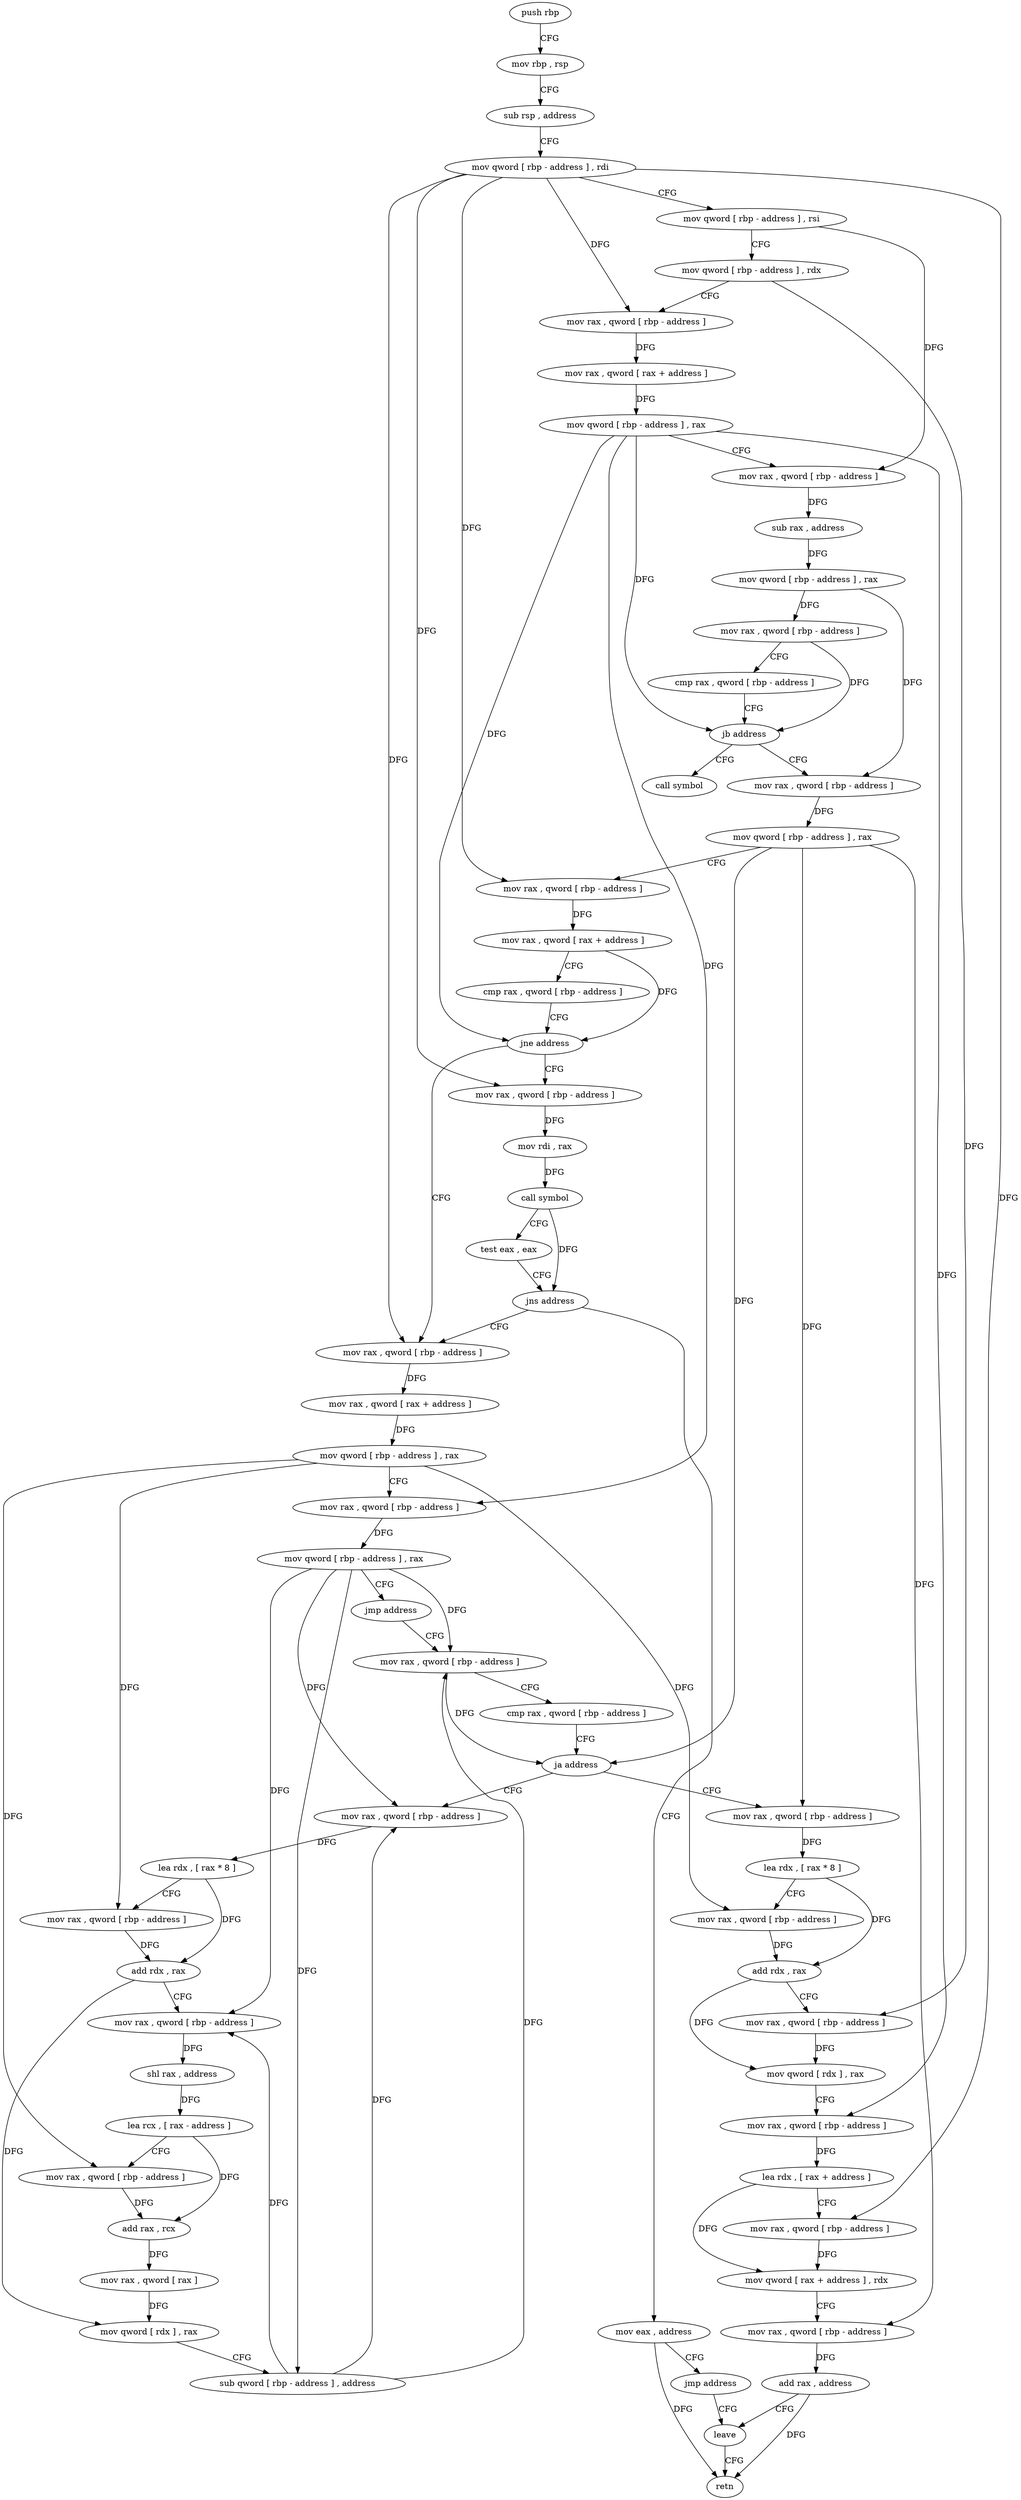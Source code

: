 digraph "func" {
"193465" [label = "push rbp" ]
"193466" [label = "mov rbp , rsp" ]
"193469" [label = "sub rsp , address" ]
"193473" [label = "mov qword [ rbp - address ] , rdi" ]
"193477" [label = "mov qword [ rbp - address ] , rsi" ]
"193481" [label = "mov qword [ rbp - address ] , rdx" ]
"193485" [label = "mov rax , qword [ rbp - address ]" ]
"193489" [label = "mov rax , qword [ rax + address ]" ]
"193493" [label = "mov qword [ rbp - address ] , rax" ]
"193497" [label = "mov rax , qword [ rbp - address ]" ]
"193501" [label = "sub rax , address" ]
"193505" [label = "mov qword [ rbp - address ] , rax" ]
"193509" [label = "mov rax , qword [ rbp - address ]" ]
"193513" [label = "cmp rax , qword [ rbp - address ]" ]
"193517" [label = "jb address" ]
"193524" [label = "mov rax , qword [ rbp - address ]" ]
"193519" [label = "call symbol" ]
"193528" [label = "mov qword [ rbp - address ] , rax" ]
"193532" [label = "mov rax , qword [ rbp - address ]" ]
"193536" [label = "mov rax , qword [ rax + address ]" ]
"193540" [label = "cmp rax , qword [ rbp - address ]" ]
"193544" [label = "jne address" ]
"193572" [label = "mov rax , qword [ rbp - address ]" ]
"193546" [label = "mov rax , qword [ rbp - address ]" ]
"193576" [label = "mov rax , qword [ rax + address ]" ]
"193580" [label = "mov qword [ rbp - address ] , rax" ]
"193584" [label = "mov rax , qword [ rbp - address ]" ]
"193588" [label = "mov qword [ rbp - address ] , rax" ]
"193592" [label = "jmp address" ]
"193643" [label = "mov rax , qword [ rbp - address ]" ]
"193550" [label = "mov rdi , rax" ]
"193553" [label = "call symbol" ]
"193558" [label = "test eax , eax" ]
"193560" [label = "jns address" ]
"193562" [label = "mov eax , address" ]
"193647" [label = "cmp rax , qword [ rbp - address ]" ]
"193651" [label = "ja address" ]
"193594" [label = "mov rax , qword [ rbp - address ]" ]
"193653" [label = "mov rax , qword [ rbp - address ]" ]
"193567" [label = "jmp address" ]
"193703" [label = "leave" ]
"193598" [label = "lea rdx , [ rax * 8 ]" ]
"193606" [label = "mov rax , qword [ rbp - address ]" ]
"193610" [label = "add rdx , rax" ]
"193613" [label = "mov rax , qword [ rbp - address ]" ]
"193617" [label = "shl rax , address" ]
"193621" [label = "lea rcx , [ rax - address ]" ]
"193625" [label = "mov rax , qword [ rbp - address ]" ]
"193629" [label = "add rax , rcx" ]
"193632" [label = "mov rax , qword [ rax ]" ]
"193635" [label = "mov qword [ rdx ] , rax" ]
"193638" [label = "sub qword [ rbp - address ] , address" ]
"193657" [label = "lea rdx , [ rax * 8 ]" ]
"193665" [label = "mov rax , qword [ rbp - address ]" ]
"193669" [label = "add rdx , rax" ]
"193672" [label = "mov rax , qword [ rbp - address ]" ]
"193676" [label = "mov qword [ rdx ] , rax" ]
"193679" [label = "mov rax , qword [ rbp - address ]" ]
"193683" [label = "lea rdx , [ rax + address ]" ]
"193687" [label = "mov rax , qword [ rbp - address ]" ]
"193691" [label = "mov qword [ rax + address ] , rdx" ]
"193695" [label = "mov rax , qword [ rbp - address ]" ]
"193699" [label = "add rax , address" ]
"193704" [label = "retn" ]
"193465" -> "193466" [ label = "CFG" ]
"193466" -> "193469" [ label = "CFG" ]
"193469" -> "193473" [ label = "CFG" ]
"193473" -> "193477" [ label = "CFG" ]
"193473" -> "193485" [ label = "DFG" ]
"193473" -> "193532" [ label = "DFG" ]
"193473" -> "193572" [ label = "DFG" ]
"193473" -> "193546" [ label = "DFG" ]
"193473" -> "193687" [ label = "DFG" ]
"193477" -> "193481" [ label = "CFG" ]
"193477" -> "193497" [ label = "DFG" ]
"193481" -> "193485" [ label = "CFG" ]
"193481" -> "193672" [ label = "DFG" ]
"193485" -> "193489" [ label = "DFG" ]
"193489" -> "193493" [ label = "DFG" ]
"193493" -> "193497" [ label = "CFG" ]
"193493" -> "193517" [ label = "DFG" ]
"193493" -> "193544" [ label = "DFG" ]
"193493" -> "193584" [ label = "DFG" ]
"193493" -> "193679" [ label = "DFG" ]
"193497" -> "193501" [ label = "DFG" ]
"193501" -> "193505" [ label = "DFG" ]
"193505" -> "193509" [ label = "DFG" ]
"193505" -> "193524" [ label = "DFG" ]
"193509" -> "193513" [ label = "CFG" ]
"193509" -> "193517" [ label = "DFG" ]
"193513" -> "193517" [ label = "CFG" ]
"193517" -> "193524" [ label = "CFG" ]
"193517" -> "193519" [ label = "CFG" ]
"193524" -> "193528" [ label = "DFG" ]
"193528" -> "193532" [ label = "CFG" ]
"193528" -> "193651" [ label = "DFG" ]
"193528" -> "193653" [ label = "DFG" ]
"193528" -> "193695" [ label = "DFG" ]
"193532" -> "193536" [ label = "DFG" ]
"193536" -> "193540" [ label = "CFG" ]
"193536" -> "193544" [ label = "DFG" ]
"193540" -> "193544" [ label = "CFG" ]
"193544" -> "193572" [ label = "CFG" ]
"193544" -> "193546" [ label = "CFG" ]
"193572" -> "193576" [ label = "DFG" ]
"193546" -> "193550" [ label = "DFG" ]
"193576" -> "193580" [ label = "DFG" ]
"193580" -> "193584" [ label = "CFG" ]
"193580" -> "193606" [ label = "DFG" ]
"193580" -> "193625" [ label = "DFG" ]
"193580" -> "193665" [ label = "DFG" ]
"193584" -> "193588" [ label = "DFG" ]
"193588" -> "193592" [ label = "CFG" ]
"193588" -> "193643" [ label = "DFG" ]
"193588" -> "193594" [ label = "DFG" ]
"193588" -> "193613" [ label = "DFG" ]
"193588" -> "193638" [ label = "DFG" ]
"193592" -> "193643" [ label = "CFG" ]
"193643" -> "193647" [ label = "CFG" ]
"193643" -> "193651" [ label = "DFG" ]
"193550" -> "193553" [ label = "DFG" ]
"193553" -> "193558" [ label = "CFG" ]
"193553" -> "193560" [ label = "DFG" ]
"193558" -> "193560" [ label = "CFG" ]
"193560" -> "193572" [ label = "CFG" ]
"193560" -> "193562" [ label = "CFG" ]
"193562" -> "193567" [ label = "CFG" ]
"193562" -> "193704" [ label = "DFG" ]
"193647" -> "193651" [ label = "CFG" ]
"193651" -> "193594" [ label = "CFG" ]
"193651" -> "193653" [ label = "CFG" ]
"193594" -> "193598" [ label = "DFG" ]
"193653" -> "193657" [ label = "DFG" ]
"193567" -> "193703" [ label = "CFG" ]
"193703" -> "193704" [ label = "CFG" ]
"193598" -> "193606" [ label = "CFG" ]
"193598" -> "193610" [ label = "DFG" ]
"193606" -> "193610" [ label = "DFG" ]
"193610" -> "193613" [ label = "CFG" ]
"193610" -> "193635" [ label = "DFG" ]
"193613" -> "193617" [ label = "DFG" ]
"193617" -> "193621" [ label = "DFG" ]
"193621" -> "193625" [ label = "CFG" ]
"193621" -> "193629" [ label = "DFG" ]
"193625" -> "193629" [ label = "DFG" ]
"193629" -> "193632" [ label = "DFG" ]
"193632" -> "193635" [ label = "DFG" ]
"193635" -> "193638" [ label = "CFG" ]
"193638" -> "193643" [ label = "DFG" ]
"193638" -> "193594" [ label = "DFG" ]
"193638" -> "193613" [ label = "DFG" ]
"193657" -> "193665" [ label = "CFG" ]
"193657" -> "193669" [ label = "DFG" ]
"193665" -> "193669" [ label = "DFG" ]
"193669" -> "193672" [ label = "CFG" ]
"193669" -> "193676" [ label = "DFG" ]
"193672" -> "193676" [ label = "DFG" ]
"193676" -> "193679" [ label = "CFG" ]
"193679" -> "193683" [ label = "DFG" ]
"193683" -> "193687" [ label = "CFG" ]
"193683" -> "193691" [ label = "DFG" ]
"193687" -> "193691" [ label = "DFG" ]
"193691" -> "193695" [ label = "CFG" ]
"193695" -> "193699" [ label = "DFG" ]
"193699" -> "193703" [ label = "CFG" ]
"193699" -> "193704" [ label = "DFG" ]
}
